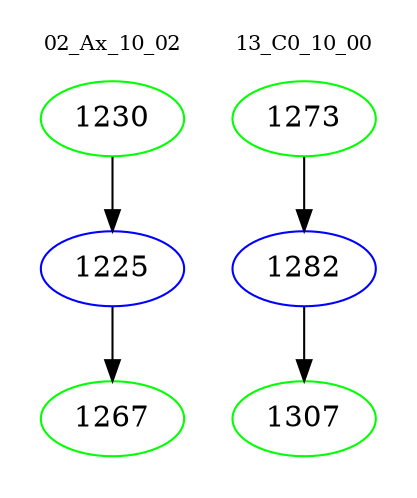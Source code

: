 digraph{
subgraph cluster_0 {
color = white
label = "02_Ax_10_02";
fontsize=10;
T0_1230 [label="1230", color="green"]
T0_1230 -> T0_1225 [color="black"]
T0_1225 [label="1225", color="blue"]
T0_1225 -> T0_1267 [color="black"]
T0_1267 [label="1267", color="green"]
}
subgraph cluster_1 {
color = white
label = "13_C0_10_00";
fontsize=10;
T1_1273 [label="1273", color="green"]
T1_1273 -> T1_1282 [color="black"]
T1_1282 [label="1282", color="blue"]
T1_1282 -> T1_1307 [color="black"]
T1_1307 [label="1307", color="green"]
}
}
